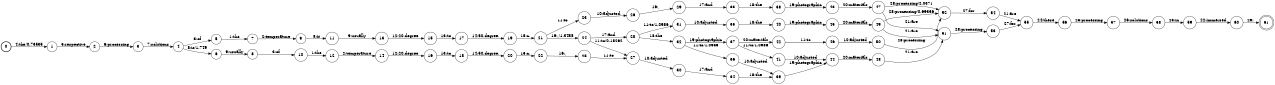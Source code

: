 digraph FST {
rankdir = LR;
size = "8.5,11";
label = "";
center = 1;
orientation = Portrait;
ranksep = "0.4";
nodesep = "0.25";
0 [label = "0", shape = circle, style = bold, fontsize = 14]
	0 -> 1 [label = "4:the/0.73535", fontsize = 14];
1 [label = "1", shape = circle, style = solid, fontsize = 14]
	1 -> 2 [label = "5:respective", fontsize = 14];
2 [label = "2", shape = circle, style = solid, fontsize = 14]
	2 -> 3 [label = "6:processing", fontsize = 14];
3 [label = "3", shape = circle, style = solid, fontsize = 14]
	3 -> 4 [label = "7:solutions", fontsize = 14];
4 [label = "4", shape = circle, style = solid, fontsize = 14]
	4 -> 5 [label = "3:of", fontsize = 14];
	4 -> 6 [label = "8:is/1.749", fontsize = 14];
5 [label = "5", shape = circle, style = solid, fontsize = 14]
	5 -> 7 [label = "1:the", fontsize = 14];
6 [label = "6", shape = circle, style = solid, fontsize = 14]
	6 -> 8 [label = "9:usually", fontsize = 14];
7 [label = "7", shape = circle, style = solid, fontsize = 14]
	7 -> 9 [label = "2:temperature", fontsize = 14];
8 [label = "8", shape = circle, style = solid, fontsize = 14]
	8 -> 10 [label = "3:of", fontsize = 14];
9 [label = "9", shape = circle, style = solid, fontsize = 14]
	9 -> 11 [label = "8:is", fontsize = 14];
10 [label = "10", shape = circle, style = solid, fontsize = 14]
	10 -> 12 [label = "1:the", fontsize = 14];
11 [label = "11", shape = circle, style = solid, fontsize = 14]
	11 -> 13 [label = "9:usually", fontsize = 14];
12 [label = "12", shape = circle, style = solid, fontsize = 14]
	12 -> 14 [label = "2:temperature", fontsize = 14];
13 [label = "13", shape = circle, style = solid, fontsize = 14]
	13 -> 15 [label = "12:20.degree.", fontsize = 14];
14 [label = "14", shape = circle, style = solid, fontsize = 14]
	14 -> 16 [label = "12:20.degree.", fontsize = 14];
15 [label = "15", shape = circle, style = solid, fontsize = 14]
	15 -> 17 [label = "13:to", fontsize = 14];
16 [label = "16", shape = circle, style = solid, fontsize = 14]
	16 -> 18 [label = "13:to", fontsize = 14];
17 [label = "17", shape = circle, style = solid, fontsize = 14]
	17 -> 19 [label = "14:50.degree.", fontsize = 14];
18 [label = "18", shape = circle, style = solid, fontsize = 14]
	18 -> 20 [label = "14:50.degree.", fontsize = 14];
19 [label = "19", shape = circle, style = solid, fontsize = 14]
	19 -> 21 [label = "15:c.", fontsize = 14];
20 [label = "20", shape = circle, style = solid, fontsize = 14]
	20 -> 22 [label = "15:c.", fontsize = 14];
21 [label = "21", shape = circle, style = solid, fontsize = 14]
	21 -> 23 [label = "11:to", fontsize = 14];
	21 -> 24 [label = "16:,/1.3438", fontsize = 14];
22 [label = "22", shape = circle, style = solid, fontsize = 14]
	22 -> 25 [label = "16:,", fontsize = 14];
23 [label = "23", shape = circle, style = solid, fontsize = 14]
	23 -> 26 [label = "10:adjusted", fontsize = 14];
24 [label = "24", shape = circle, style = solid, fontsize = 14]
	24 -> 27 [label = "11:to/0.18262", fontsize = 14];
	24 -> 28 [label = "17:and", fontsize = 14];
25 [label = "25", shape = circle, style = solid, fontsize = 14]
	25 -> 27 [label = "11:to", fontsize = 14];
26 [label = "26", shape = circle, style = solid, fontsize = 14]
	26 -> 29 [label = "16:,", fontsize = 14];
27 [label = "27", shape = circle, style = solid, fontsize = 14]
	27 -> 30 [label = "10:adjusted", fontsize = 14];
28 [label = "28", shape = circle, style = solid, fontsize = 14]
	28 -> 32 [label = "18:the", fontsize = 14];
	28 -> 31 [label = "11:to/1.0986", fontsize = 14];
29 [label = "29", shape = circle, style = solid, fontsize = 14]
	29 -> 33 [label = "17:and", fontsize = 14];
30 [label = "30", shape = circle, style = solid, fontsize = 14]
	30 -> 34 [label = "17:and", fontsize = 14];
31 [label = "31", shape = circle, style = solid, fontsize = 14]
	31 -> 35 [label = "10:adjusted", fontsize = 14];
32 [label = "32", shape = circle, style = solid, fontsize = 14]
	32 -> 36 [label = "11:to/1.0986", fontsize = 14];
	32 -> 37 [label = "19:photographic", fontsize = 14];
33 [label = "33", shape = circle, style = solid, fontsize = 14]
	33 -> 38 [label = "18:the", fontsize = 14];
34 [label = "34", shape = circle, style = solid, fontsize = 14]
	34 -> 39 [label = "18:the", fontsize = 14];
35 [label = "35", shape = circle, style = solid, fontsize = 14]
	35 -> 40 [label = "18:the", fontsize = 14];
36 [label = "36", shape = circle, style = solid, fontsize = 14]
	36 -> 39 [label = "10:adjusted", fontsize = 14];
37 [label = "37", shape = circle, style = solid, fontsize = 14]
	37 -> 41 [label = "11:to/1.0986", fontsize = 14];
	37 -> 42 [label = "20:materials", fontsize = 14];
38 [label = "38", shape = circle, style = solid, fontsize = 14]
	38 -> 43 [label = "19:photographic", fontsize = 14];
39 [label = "39", shape = circle, style = solid, fontsize = 14]
	39 -> 44 [label = "19:photographic", fontsize = 14];
40 [label = "40", shape = circle, style = solid, fontsize = 14]
	40 -> 45 [label = "19:photographic", fontsize = 14];
41 [label = "41", shape = circle, style = solid, fontsize = 14]
	41 -> 44 [label = "10:adjusted", fontsize = 14];
42 [label = "42", shape = circle, style = solid, fontsize = 14]
	42 -> 46 [label = "11:to", fontsize = 14];
43 [label = "43", shape = circle, style = solid, fontsize = 14]
	43 -> 47 [label = "20:materials", fontsize = 14];
44 [label = "44", shape = circle, style = solid, fontsize = 14]
	44 -> 48 [label = "20:materials", fontsize = 14];
45 [label = "45", shape = circle, style = solid, fontsize = 14]
	45 -> 49 [label = "20:materials", fontsize = 14];
46 [label = "46", shape = circle, style = solid, fontsize = 14]
	46 -> 50 [label = "10:adjusted", fontsize = 14];
47 [label = "47", shape = circle, style = solid, fontsize = 14]
	47 -> 52 [label = "28:processing/2.0371", fontsize = 14];
	47 -> 51 [label = "21:are", fontsize = 14];
48 [label = "48", shape = circle, style = solid, fontsize = 14]
	48 -> 51 [label = "21:are", fontsize = 14];
49 [label = "49", shape = circle, style = solid, fontsize = 14]
	49 -> 52 [label = "28:processing/0.69336", fontsize = 14];
	49 -> 51 [label = "21:are", fontsize = 14];
50 [label = "50", shape = circle, style = solid, fontsize = 14]
	50 -> 52 [label = "28:processing", fontsize = 14];
51 [label = "51", shape = circle, style = solid, fontsize = 14]
	51 -> 53 [label = "28:processing", fontsize = 14];
52 [label = "52", shape = circle, style = solid, fontsize = 14]
	52 -> 54 [label = "27:for", fontsize = 14];
53 [label = "53", shape = circle, style = solid, fontsize = 14]
	53 -> 55 [label = "27:for", fontsize = 14];
54 [label = "54", shape = circle, style = solid, fontsize = 14]
	54 -> 55 [label = "21:are", fontsize = 14];
55 [label = "55", shape = circle, style = solid, fontsize = 14]
	55 -> 56 [label = "24:these", fontsize = 14];
56 [label = "56", shape = circle, style = solid, fontsize = 14]
	56 -> 57 [label = "25:processing", fontsize = 14];
57 [label = "57", shape = circle, style = solid, fontsize = 14]
	57 -> 58 [label = "26:solutions", fontsize = 14];
58 [label = "58", shape = circle, style = solid, fontsize = 14]
	58 -> 59 [label = "23:in", fontsize = 14];
59 [label = "59", shape = circle, style = solid, fontsize = 14]
	59 -> 60 [label = "22:immersed", fontsize = 14];
60 [label = "60", shape = circle, style = solid, fontsize = 14]
	60 -> 61 [label = "29:.", fontsize = 14];
61 [label = "61", shape = doublecircle, style = solid, fontsize = 14]
}

